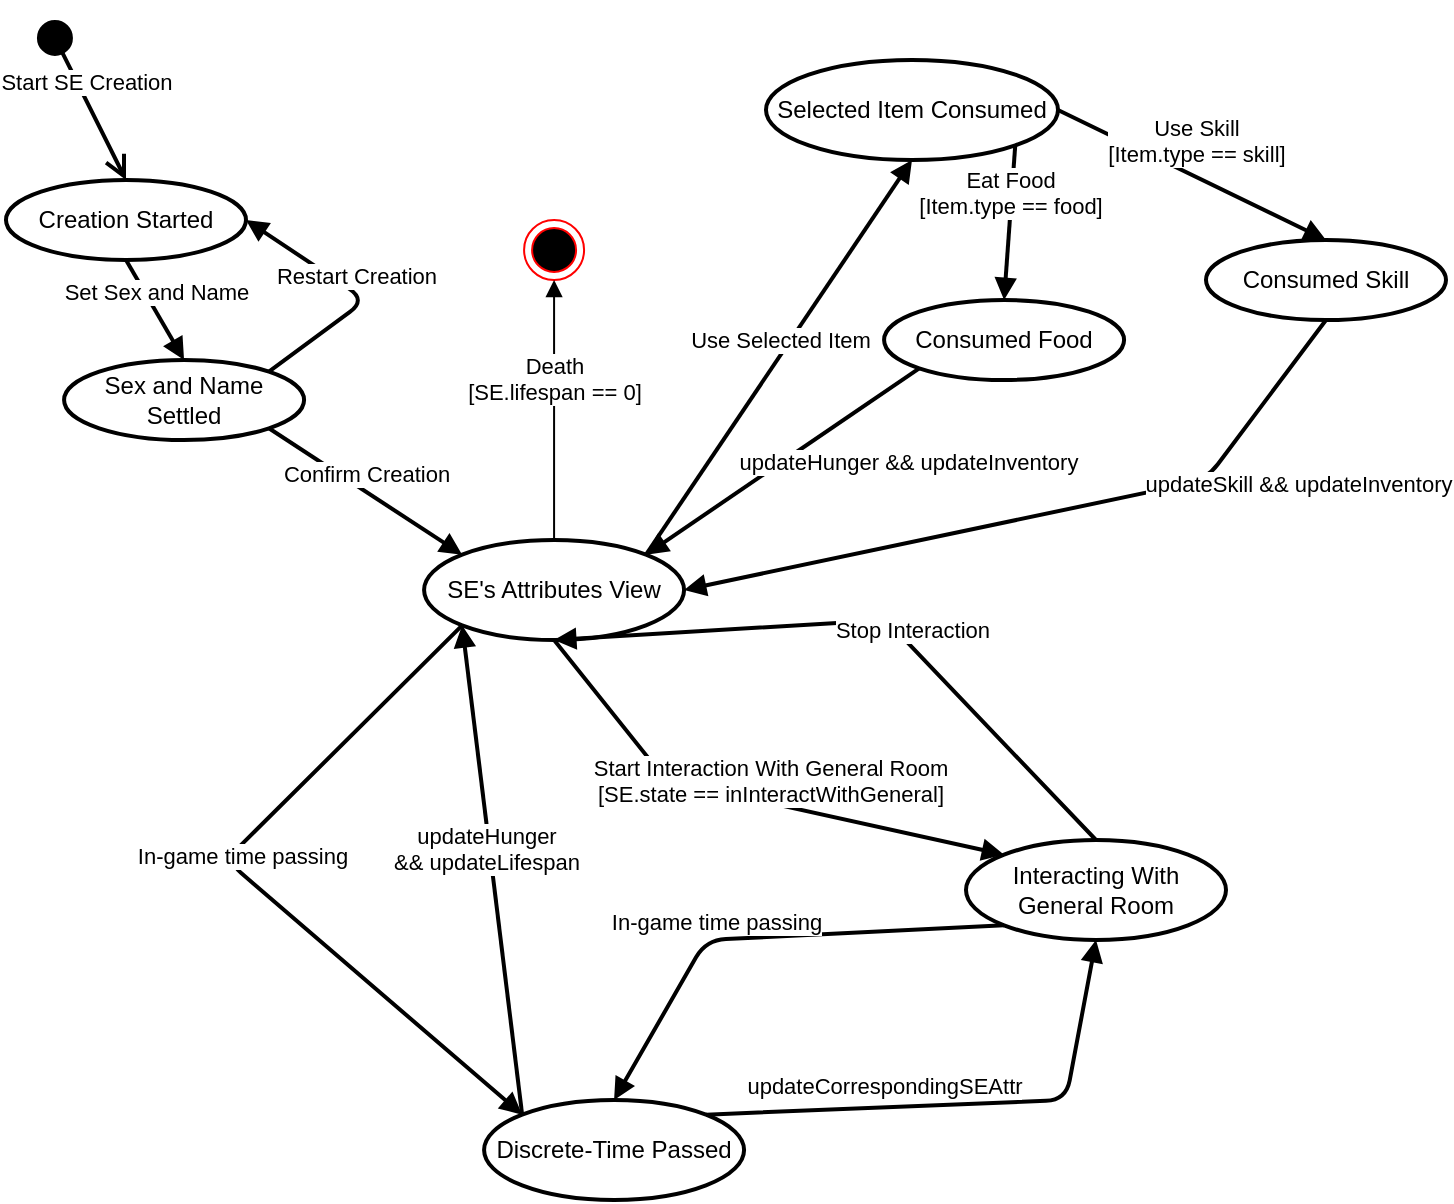 <mxfile version="12.8.8" type="device"><diagram id="nSjERNRuSqEPmy76lzjY" name="Page-1"><mxGraphModel dx="1024" dy="604" grid="1" gridSize="10" guides="1" tooltips="1" connect="1" arrows="1" fold="1" page="1" pageScale="1" pageWidth="827" pageHeight="1169" math="0" shadow="0"><root><mxCell id="0"/><mxCell id="1" parent="0"/><mxCell id="xNe6r_7Go-hKiEb3qzzt-1" value="SE's Attributes View" style="ellipse;whiteSpace=wrap;html=1;strokeWidth=2;" parent="1" vertex="1"><mxGeometry x="339.04" y="300" width="130" height="50" as="geometry"/></mxCell><mxCell id="xNe6r_7Go-hKiEb3qzzt-6" value="Discrete-Time Passed" style="ellipse;whiteSpace=wrap;html=1;strokeWidth=2;" parent="1" vertex="1"><mxGeometry x="369.04" y="580" width="130" height="50" as="geometry"/></mxCell><mxCell id="xNe6r_7Go-hKiEb3qzzt-10" value="In-game time passing" style="html=1;verticalAlign=bottom;endArrow=block;exitX=0;exitY=1;exitDx=0;exitDy=0;entryX=0;entryY=0;entryDx=0;entryDy=0;strokeWidth=2;" parent="1" source="xNe6r_7Go-hKiEb3qzzt-1" target="xNe6r_7Go-hKiEb3qzzt-6" edge="1"><mxGeometry x="-0.023" width="80" relative="1" as="geometry"><mxPoint x="413.037" y="379.572" as="sourcePoint"/><mxPoint x="604.25" y="520.43" as="targetPoint"/><Array as="points"><mxPoint x="240" y="460"/></Array><mxPoint as="offset"/></mxGeometry></mxCell><mxCell id="xNe6r_7Go-hKiEb3qzzt-11" value="updateHunger&lt;br&gt;&amp;amp;&amp;amp; updateLifespan" style="html=1;verticalAlign=bottom;endArrow=block;exitX=0;exitY=0;exitDx=0;exitDy=0;entryX=0;entryY=1;entryDx=0;entryDy=0;strokeWidth=2;" parent="1" source="xNe6r_7Go-hKiEb3qzzt-6" target="xNe6r_7Go-hKiEb3qzzt-1" edge="1"><mxGeometry x="-0.037" y="4" width="80" relative="1" as="geometry"><mxPoint x="686.868" y="533.182" as="sourcePoint"/><mxPoint x="519.043" y="410.002" as="targetPoint"/><Array as="points"/><mxPoint as="offset"/></mxGeometry></mxCell><mxCell id="xNe6r_7Go-hKiEb3qzzt-12" value="Interacting With General Room" style="ellipse;whiteSpace=wrap;html=1;strokeWidth=2;" parent="1" vertex="1"><mxGeometry x="610" y="450" width="130" height="50" as="geometry"/></mxCell><mxCell id="xNe6r_7Go-hKiEb3qzzt-13" value="Start Interaction With General Room&lt;br&gt;[SE.state == inInteractWithGeneral]" style="html=1;verticalAlign=bottom;endArrow=block;exitX=0.5;exitY=1;exitDx=0;exitDy=0;entryX=0;entryY=0;entryDx=0;entryDy=0;strokeWidth=2;" parent="1" source="xNe6r_7Go-hKiEb3qzzt-1" target="xNe6r_7Go-hKiEb3qzzt-12" edge="1"><mxGeometry x="0.091" y="-4" width="80" relative="1" as="geometry"><mxPoint x="780.25" y="269.57" as="sourcePoint"/><mxPoint x="619.037" y="380.428" as="targetPoint"/><Array as="points"><mxPoint x="460" y="420"/></Array><mxPoint as="offset"/></mxGeometry></mxCell><mxCell id="xNe6r_7Go-hKiEb3qzzt-14" value="Stop Interaction" style="html=1;verticalAlign=bottom;endArrow=block;entryX=0.5;entryY=1;entryDx=0;entryDy=0;exitX=0.5;exitY=0;exitDx=0;exitDy=0;strokeWidth=2;" parent="1" source="xNe6r_7Go-hKiEb3qzzt-12" target="xNe6r_7Go-hKiEb3qzzt-1" edge="1"><mxGeometry x="-0.165" width="80" relative="1" as="geometry"><mxPoint x="579.04" y="350" as="sourcePoint"/><mxPoint x="669.04" y="195" as="targetPoint"/><mxPoint as="offset"/><Array as="points"><mxPoint x="570" y="340"/></Array></mxGeometry></mxCell><mxCell id="xNe6r_7Go-hKiEb3qzzt-15" value="In-game time passing" style="html=1;verticalAlign=bottom;endArrow=block;exitX=0;exitY=1;exitDx=0;exitDy=0;entryX=0.5;entryY=0;entryDx=0;entryDy=0;strokeWidth=2;" parent="1" source="xNe6r_7Go-hKiEb3qzzt-12" target="xNe6r_7Go-hKiEb3qzzt-6" edge="1"><mxGeometry x="0.198" width="80" relative="1" as="geometry"><mxPoint x="648.078" y="429.998" as="sourcePoint"/><mxPoint x="678.078" y="674.642" as="targetPoint"/><Array as="points"><mxPoint x="480" y="500"/></Array><mxPoint as="offset"/></mxGeometry></mxCell><mxCell id="xNe6r_7Go-hKiEb3qzzt-16" value="updateCorrespondingSEAttr" style="html=1;verticalAlign=bottom;endArrow=block;exitX=1;exitY=0;exitDx=0;exitDy=0;entryX=0.5;entryY=1;entryDx=0;entryDy=0;strokeWidth=2;" parent="1" source="xNe6r_7Go-hKiEb3qzzt-6" target="xNe6r_7Go-hKiEb3qzzt-12" edge="1"><mxGeometry x="-0.316" y="2" width="80" relative="1" as="geometry"><mxPoint x="678.078" y="674.642" as="sourcePoint"/><mxPoint x="648.078" y="429.998" as="targetPoint"/><Array as="points"><mxPoint x="660" y="580"/></Array><mxPoint as="offset"/></mxGeometry></mxCell><mxCell id="xNe6r_7Go-hKiEb3qzzt-38" value="Selected Item Consumed" style="ellipse;whiteSpace=wrap;html=1;strokeWidth=2;" parent="1" vertex="1"><mxGeometry x="510" y="60" width="146" height="50" as="geometry"/></mxCell><mxCell id="xNe6r_7Go-hKiEb3qzzt-39" value="Use Selected Item" style="html=1;verticalAlign=bottom;endArrow=block;entryX=0.5;entryY=1;entryDx=0;entryDy=0;exitX=1;exitY=0;exitDx=0;exitDy=0;strokeWidth=2;" parent="1" source="xNe6r_7Go-hKiEb3qzzt-1" target="xNe6r_7Go-hKiEb3qzzt-38" edge="1"><mxGeometry width="80" relative="1" as="geometry"><mxPoint x="430" y="290" as="sourcePoint"/><mxPoint x="510" y="290" as="targetPoint"/></mxGeometry></mxCell><mxCell id="xNe6r_7Go-hKiEb3qzzt-40" value="Consumed Food" style="ellipse;whiteSpace=wrap;html=1;strokeWidth=2;" parent="1" vertex="1"><mxGeometry x="569.04" y="180" width="120" height="40" as="geometry"/></mxCell><mxCell id="xNe6r_7Go-hKiEb3qzzt-41" value="Eat Food&lt;br&gt;[Item.type == food]" style="html=1;verticalAlign=bottom;endArrow=block;entryX=0.5;entryY=0;entryDx=0;entryDy=0;exitX=1;exitY=1;exitDx=0;exitDy=0;strokeWidth=2;" parent="1" source="xNe6r_7Go-hKiEb3qzzt-38" target="xNe6r_7Go-hKiEb3qzzt-40" edge="1"><mxGeometry width="80" relative="1" as="geometry"><mxPoint x="460.002" y="317.322" as="sourcePoint"/><mxPoint x="593" y="120" as="targetPoint"/></mxGeometry></mxCell><mxCell id="xNe6r_7Go-hKiEb3qzzt-42" value="updateHunger &amp;amp;&amp;amp; updateInventory" style="html=1;verticalAlign=bottom;endArrow=block;exitX=0;exitY=1;exitDx=0;exitDy=0;entryX=1;entryY=0;entryDx=0;entryDy=0;strokeWidth=2;" parent="1" source="xNe6r_7Go-hKiEb3qzzt-40" target="xNe6r_7Go-hKiEb3qzzt-1" edge="1"><mxGeometry x="-0.556" y="43" width="80" relative="1" as="geometry"><mxPoint x="189.04" y="680" as="sourcePoint"/><mxPoint x="278.078" y="832.322" as="targetPoint"/><Array as="points"/><mxPoint as="offset"/></mxGeometry></mxCell><mxCell id="xNe6r_7Go-hKiEb3qzzt-43" value="Consumed Skill" style="ellipse;whiteSpace=wrap;html=1;strokeWidth=2;" parent="1" vertex="1"><mxGeometry x="730" y="150" width="120" height="40" as="geometry"/></mxCell><mxCell id="xNe6r_7Go-hKiEb3qzzt-44" value="Use Skill&lt;br&gt;[Item.type == skill]" style="html=1;verticalAlign=bottom;endArrow=block;entryX=0.5;entryY=0;entryDx=0;entryDy=0;exitX=1;exitY=0.5;exitDx=0;exitDy=0;strokeWidth=2;" parent="1" source="xNe6r_7Go-hKiEb3qzzt-38" target="xNe6r_7Go-hKiEb3qzzt-43" edge="1"><mxGeometry x="0.015" y="2" width="80" relative="1" as="geometry"><mxPoint x="885.579" y="59.998" as="sourcePoint"/><mxPoint x="843.96" y="77.32" as="targetPoint"/><mxPoint as="offset"/></mxGeometry></mxCell><mxCell id="xNe6r_7Go-hKiEb3qzzt-45" value="updateSkill &amp;amp;&amp;amp; updateInventory" style="html=1;verticalAlign=bottom;endArrow=block;exitX=0.5;exitY=1;exitDx=0;exitDy=0;entryX=1;entryY=0.5;entryDx=0;entryDy=0;strokeWidth=2;" parent="1" source="xNe6r_7Go-hKiEb3qzzt-43" target="xNe6r_7Go-hKiEb3qzzt-1" edge="1"><mxGeometry x="-0.556" y="43" width="80" relative="1" as="geometry"><mxPoint x="440" y="637.32" as="sourcePoint"/><mxPoint x="480" y="320" as="targetPoint"/><Array as="points"><mxPoint x="730" y="270"/></Array><mxPoint as="offset"/></mxGeometry></mxCell><mxCell id="xNe6r_7Go-hKiEb3qzzt-46" value="Start SE Creation" style="html=1;verticalAlign=bottom;startArrow=circle;startFill=1;endArrow=open;startSize=6;endSize=8;entryX=0.5;entryY=0;entryDx=0;entryDy=0;strokeWidth=2;" parent="1" target="xNe6r_7Go-hKiEb3qzzt-47" edge="1"><mxGeometry width="80" relative="1" as="geometry"><mxPoint x="150" y="40" as="sourcePoint"/><mxPoint x="200" y="120" as="targetPoint"/></mxGeometry></mxCell><mxCell id="xNe6r_7Go-hKiEb3qzzt-47" value="Creation Started" style="ellipse;whiteSpace=wrap;html=1;strokeWidth=2;" parent="1" vertex="1"><mxGeometry x="130" y="120" width="120" height="40" as="geometry"/></mxCell><mxCell id="xNe6r_7Go-hKiEb3qzzt-49" value="Set Sex and Name" style="html=1;verticalAlign=bottom;endArrow=block;exitX=0.5;exitY=1;exitDx=0;exitDy=0;entryX=0.5;entryY=0;entryDx=0;entryDy=0;strokeWidth=2;" parent="1" source="xNe6r_7Go-hKiEb3qzzt-47" target="xNe6r_7Go-hKiEb3qzzt-51" edge="1"><mxGeometry width="80" relative="1" as="geometry"><mxPoint x="260.002" y="277.322" as="sourcePoint"/><mxPoint x="250" y="210" as="targetPoint"/></mxGeometry></mxCell><mxCell id="xNe6r_7Go-hKiEb3qzzt-51" value="Sex and Name Settled" style="ellipse;whiteSpace=wrap;html=1;strokeWidth=2;" parent="1" vertex="1"><mxGeometry x="159.04" y="210" width="120" height="40" as="geometry"/></mxCell><mxCell id="xNe6r_7Go-hKiEb3qzzt-52" value="Restart Creation" style="html=1;verticalAlign=bottom;endArrow=block;entryX=1;entryY=0.5;entryDx=0;entryDy=0;exitX=1;exitY=0;exitDx=0;exitDy=0;strokeWidth=2;" parent="1" source="xNe6r_7Go-hKiEb3qzzt-51" target="xNe6r_7Go-hKiEb3qzzt-47" edge="1"><mxGeometry width="80" relative="1" as="geometry"><mxPoint x="310" y="140" as="sourcePoint"/><mxPoint x="414" y="139.5" as="targetPoint"/><Array as="points"><mxPoint x="310" y="180"/></Array></mxGeometry></mxCell><mxCell id="xNe6r_7Go-hKiEb3qzzt-53" value="Confirm Creation" style="html=1;verticalAlign=bottom;endArrow=block;exitX=1;exitY=1;exitDx=0;exitDy=0;entryX=0;entryY=0;entryDx=0;entryDy=0;strokeWidth=2;" parent="1" source="xNe6r_7Go-hKiEb3qzzt-51" target="xNe6r_7Go-hKiEb3qzzt-1" edge="1"><mxGeometry width="80" relative="1" as="geometry"><mxPoint x="350" y="250" as="sourcePoint"/><mxPoint x="430" y="250" as="targetPoint"/></mxGeometry></mxCell><mxCell id="U6Ya8v2kjqIuyxs-wqei-1" value="" style="ellipse;html=1;shape=endState;fillColor=#000000;strokeColor=#ff0000;" vertex="1" parent="1"><mxGeometry x="389.04" y="140" width="30" height="30" as="geometry"/></mxCell><mxCell id="U6Ya8v2kjqIuyxs-wqei-2" value="Death&lt;br&gt;[SE.lifespan == 0]" style="html=1;verticalAlign=bottom;endArrow=block;entryX=0.5;entryY=1;entryDx=0;entryDy=0;exitX=0.5;exitY=0;exitDx=0;exitDy=0;" edge="1" parent="1" source="xNe6r_7Go-hKiEb3qzzt-1" target="U6Ya8v2kjqIuyxs-wqei-1"><mxGeometry width="80" relative="1" as="geometry"><mxPoint x="403.54" y="275" as="sourcePoint"/><mxPoint x="403.54" y="185" as="targetPoint"/><mxPoint as="offset"/></mxGeometry></mxCell></root></mxGraphModel></diagram></mxfile>